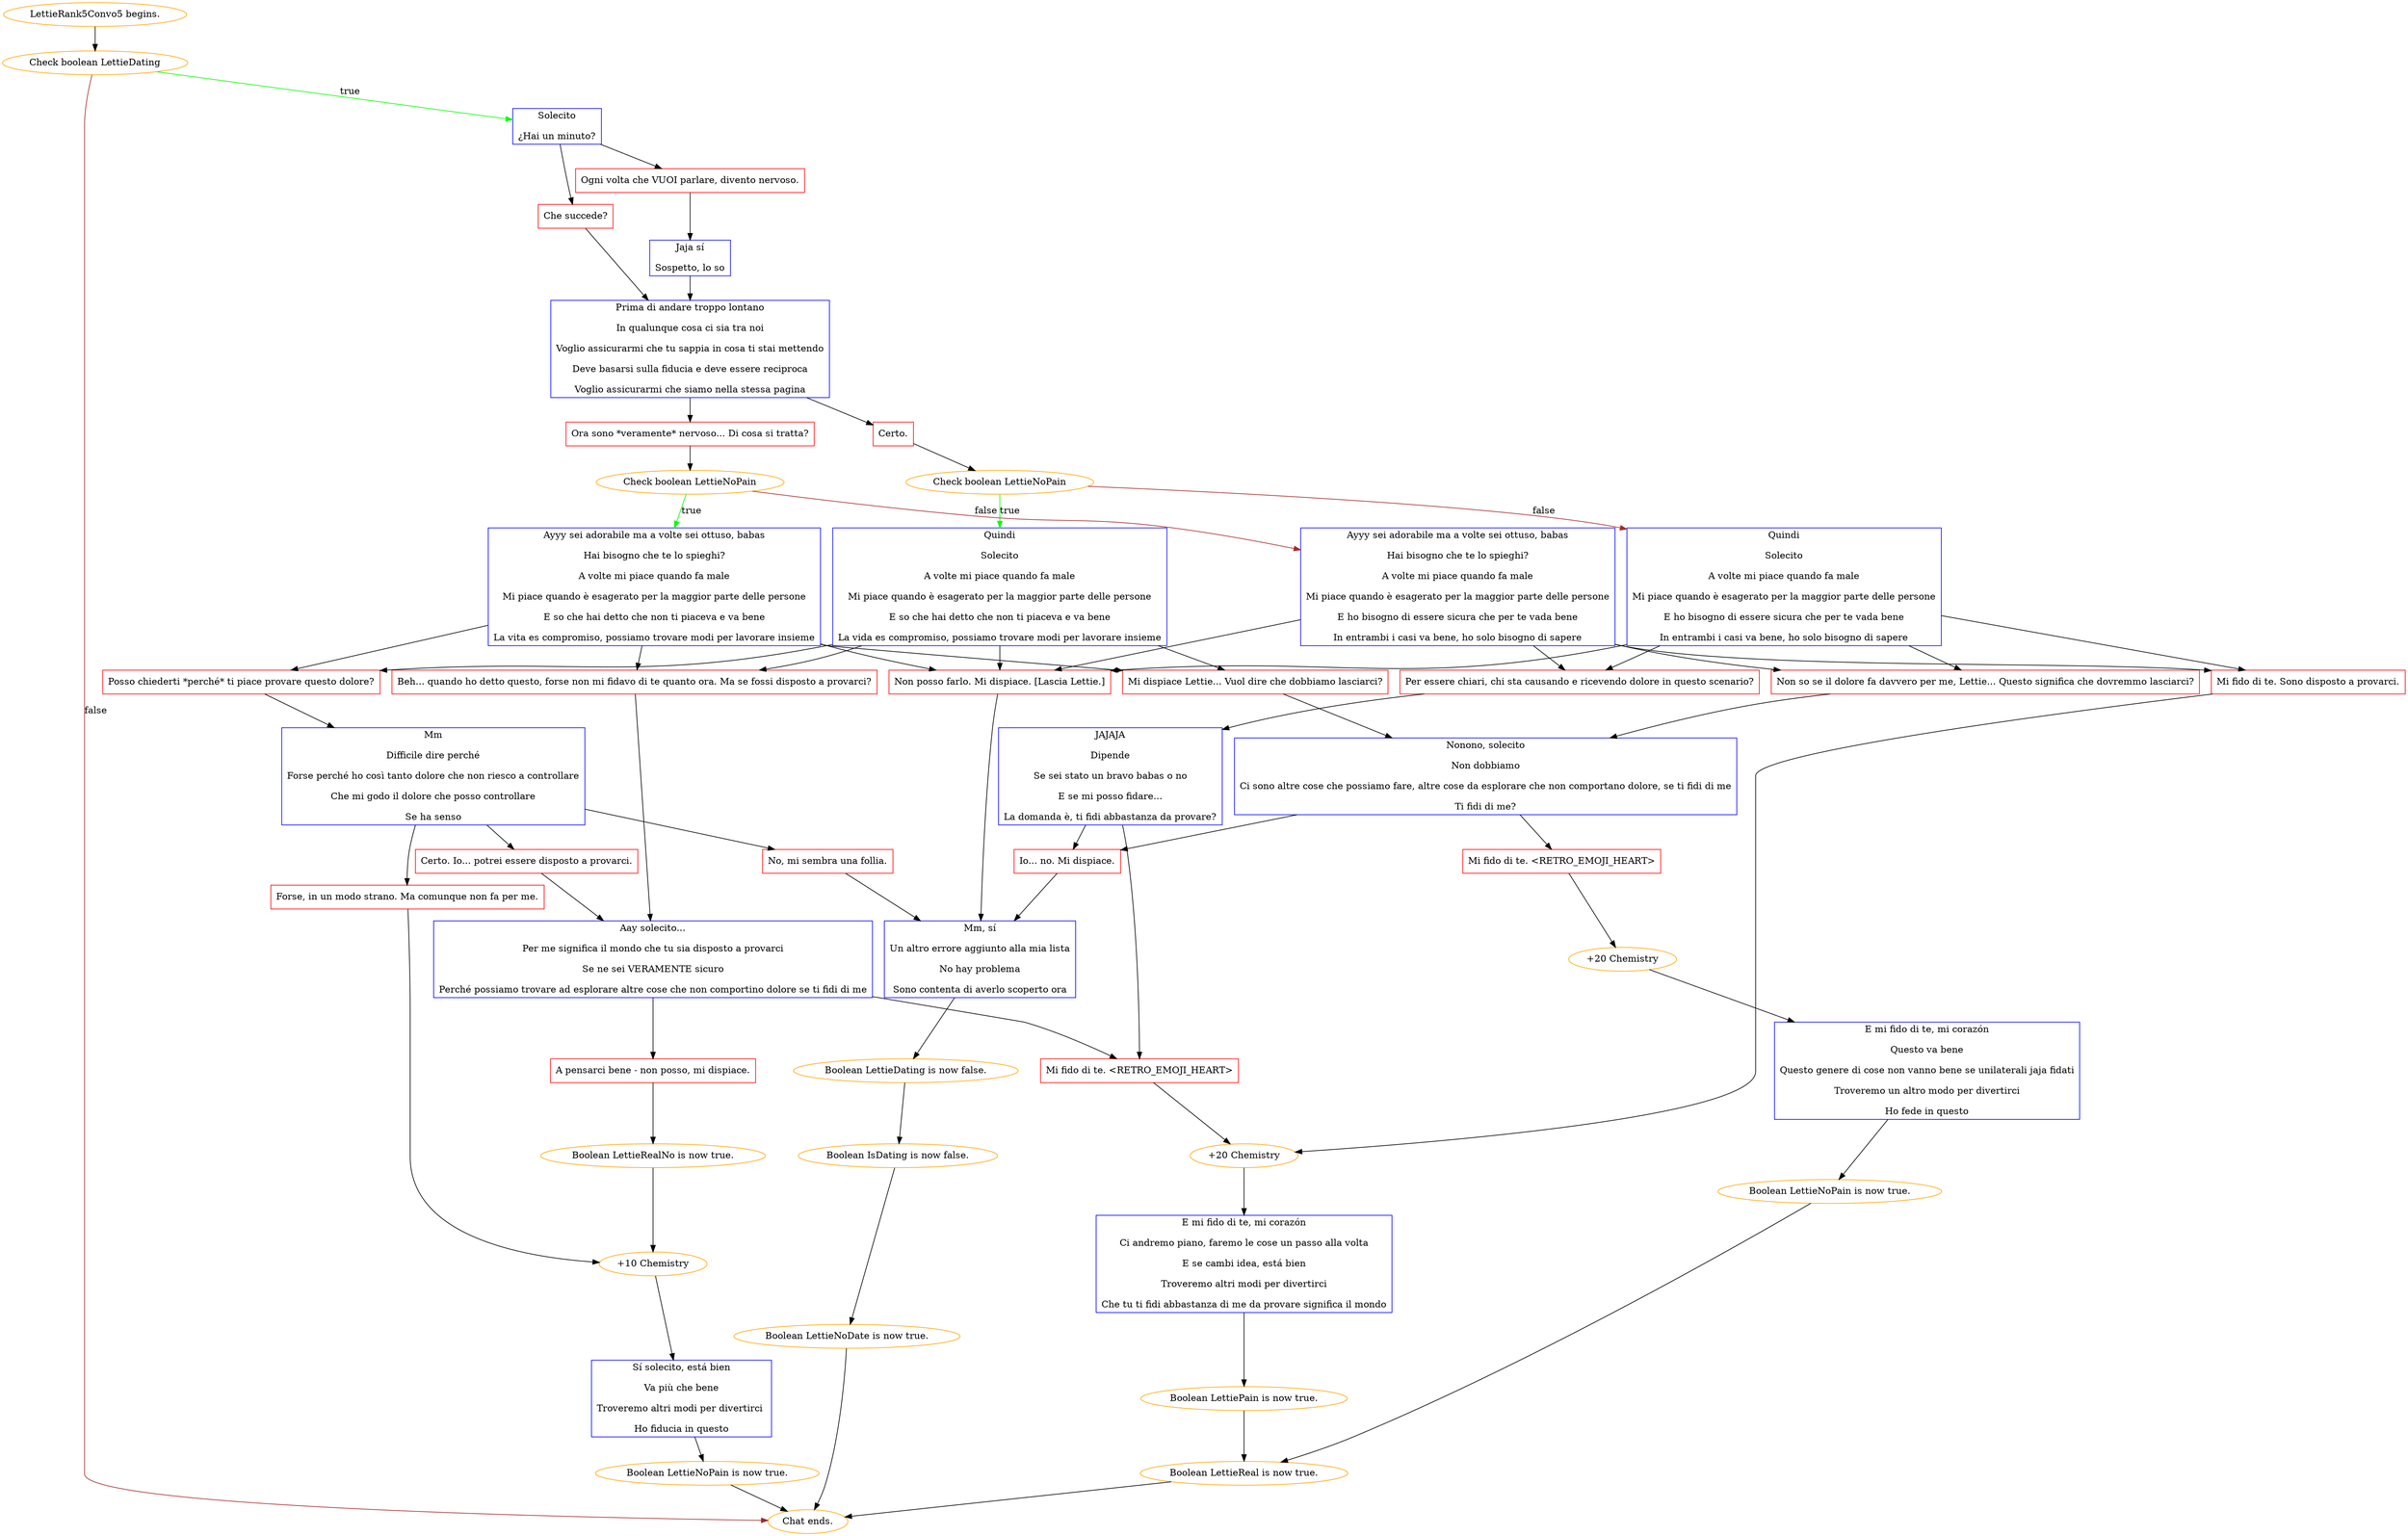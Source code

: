 digraph {
	"LettieRank5Convo5 begins." [color=orange];
		"LettieRank5Convo5 begins." -> j246347737;
	j246347737 [label="Check boolean LettieDating",color=orange];
		j246347737 -> j3342239556 [label=true,color=green];
		j246347737 -> "Chat ends." [label=false,color=brown];
	j3342239556 [label="Solecito
¿Hai un minuto?",shape=box,color=blue];
		j3342239556 -> j676300116;
		j3342239556 -> j3921812552;
	"Chat ends." [color=orange];
	j676300116 [label="Che succede?",shape=box,color=red];
		j676300116 -> j251706136;
	j3921812552 [label="Ogni volta che VUOI parlare, divento nervoso.",shape=box,color=red];
		j3921812552 -> j3286479915;
	j251706136 [label="Prima di andare troppo lontano
In qualunque cosa ci sia tra noi
Voglio assicurarmi che tu sappia in cosa ti stai mettendo
Deve basarsi sulla fiducia e deve essere reciproca
Voglio assicurarmi che siamo nella stessa pagina",shape=box,color=blue];
		j251706136 -> j2417202522;
		j251706136 -> j3727279712;
	j3286479915 [label="Jaja sí
Sospetto, lo so",shape=box,color=blue];
		j3286479915 -> j251706136;
	j2417202522 [label="Certo.",shape=box,color=red];
		j2417202522 -> j57334969;
	j3727279712 [label="Ora sono *veramente* nervoso... Di cosa si tratta?",shape=box,color=red];
		j3727279712 -> j4288625445;
	j57334969 [label="Check boolean LettieNoPain",color=orange];
		j57334969 -> j3158489727 [label=true,color=green];
		j57334969 -> j2150901388 [label=false,color=brown];
	j4288625445 [label="Check boolean LettieNoPain",color=orange];
		j4288625445 -> j1761317622 [label=true,color=green];
		j4288625445 -> j3676901154 [label=false,color=brown];
	j3158489727 [label="Quindi
Solecito
A volte mi piace quando fa male
Mi piace quando è esagerato per la maggior parte delle persone
E so che hai detto che non ti piaceva e va bene
La vida es compromiso, possiamo trovare modi per lavorare insieme",shape=box,color=blue];
		j3158489727 -> j1336253528;
		j3158489727 -> j373387874;
		j3158489727 -> j1393733664;
		j3158489727 -> j3891157182;
	j2150901388 [label="Quindi
Solecito
A volte mi piace quando fa male
Mi piace quando è esagerato per la maggior parte delle persone
E ho bisogno di essere sicura che per te vada bene
In entrambi i casi va bene, ho solo bisogno di sapere",shape=box,color=blue];
		j2150901388 -> j3891157182;
		j2150901388 -> j999872572;
		j2150901388 -> j3709258224;
		j2150901388 -> j192331723;
	j1761317622 [label="Ayyy sei adorabile ma a volte sei ottuso, babas
Hai bisogno che te lo spieghi?
A volte mi piace quando fa male
Mi piace quando è esagerato per la maggior parte delle persone
E so che hai detto che non ti piaceva e va bene
La vita es compromiso, possiamo trovare modi per lavorare insieme",shape=box,color=blue];
		j1761317622 -> j1336253528;
		j1761317622 -> j373387874;
		j1761317622 -> j1393733664;
		j1761317622 -> j3891157182;
	j3676901154 [label="Ayyy sei adorabile ma a volte sei ottuso, babas
Hai bisogno che te lo spieghi?
A volte mi piace quando fa male
Mi piace quando è esagerato per la maggior parte delle persone
E ho bisogno di essere sicura che per te vada bene
In entrambi i casi va bene, ho solo bisogno di sapere",shape=box,color=blue];
		j3676901154 -> j3891157182;
		j3676901154 -> j999872572;
		j3676901154 -> j3709258224;
		j3676901154 -> j192331723;
	j1336253528 [label="Mi dispiace Lettie... Vuol dire che dobbiamo lasciarci?",shape=box,color=red];
		j1336253528 -> j2868811886;
	j373387874 [label="Beh... quando ho detto questo, forse non mi fidavo di te quanto ora. Ma se fossi disposto a provarci?",shape=box,color=red];
		j373387874 -> j4275446132;
	j1393733664 [label="Posso chiederti *perché* ti piace provare questo dolore?",shape=box,color=red];
		j1393733664 -> j3177261342;
	j3891157182 [label="Non posso farlo. Mi dispiace. [Lascia Lettie.]",shape=box,color=red];
		j3891157182 -> j980126052;
	j999872572 [label="Per essere chiari, chi sta causando e ricevendo dolore in questo scenario?",shape=box,color=red];
		j999872572 -> j3234719015;
	j3709258224 [label="Mi fido di te. Sono disposto a provarci.",shape=box,color=red];
		j3709258224 -> j2679112597;
	j192331723 [label="Non so se il dolore fa davvero per me, Lettie... Questo significa che dovremmo lasciarci?",shape=box,color=red];
		j192331723 -> j2868811886;
	j2868811886 [label="Nonono, solecito
Non dobbiamo
Ci sono altre cose che possiamo fare, altre cose da esplorare che non comportano dolore, se ti fidi di me
Ti fidi di me?",shape=box,color=blue];
		j2868811886 -> j1119234251;
		j2868811886 -> j752833748;
	j4275446132 [label="Aay solecito...
Per me significa il mondo che tu sia disposto a provarci
Se ne sei VERAMENTE sicuro
Perché possiamo trovare ad esplorare altre cose che non comportino dolore se ti fidi di me",shape=box,color=blue];
		j4275446132 -> j3608502532;
		j4275446132 -> j783288952;
	j3177261342 [label="Mm
Difficile dire perché
Forse perché ho così tanto dolore che non riesco a controllare
Che mi godo il dolore che posso controllare
Se ha senso",shape=box,color=blue];
		j3177261342 -> j2975577777;
		j3177261342 -> j1455902456;
		j3177261342 -> j2445165497;
	j980126052 [label="Mm, sí
Un altro errore aggiunto alla mia lista
No hay problema
Sono contenta di averlo scoperto ora",shape=box,color=blue];
		j980126052 -> j30836566;
	j3234719015 [label="JAJAJA
Dipende
Se sei stato un bravo babas o no
E se mi posso fidare...
La domanda è, ti fidi abbastanza da provare?",shape=box,color=blue];
		j3234719015 -> j3608502532;
		j3234719015 -> j752833748;
	j2679112597 [label="+20 Chemistry",color=orange];
		j2679112597 -> j4138121228;
	j1119234251 [label="Mi fido di te. <RETRO_EMOJI_HEART>",shape=box,color=red];
		j1119234251 -> j735400842;
	j752833748 [label="Io... no. Mi dispiace.",shape=box,color=red];
		j752833748 -> j980126052;
	j3608502532 [label="Mi fido di te. <RETRO_EMOJI_HEART>",shape=box,color=red];
		j3608502532 -> j2679112597;
	j783288952 [label="A pensarci bene - non posso, mi dispiace.",shape=box,color=red];
		j783288952 -> j3511939642;
	j2975577777 [label="Certo. Io... potrei essere disposto a provarci.",shape=box,color=red];
		j2975577777 -> j4275446132;
	j1455902456 [label="Forse, in un modo strano. Ma comunque non fa per me.",shape=box,color=red];
		j1455902456 -> j2908317487;
	j2445165497 [label="No, mi sembra una follia.",shape=box,color=red];
		j2445165497 -> j980126052;
	j30836566 [label="Boolean LettieDating is now false.",color=orange];
		j30836566 -> j4031970331;
	j4138121228 [label="E mi fido di te, mi corazón
Ci andremo piano, faremo le cose un passo alla volta
E se cambi idea, está bien
Troveremo altri modi per divertirci
Che tu ti fidi abbastanza di me da provare significa il mondo",shape=box,color=blue];
		j4138121228 -> j3591311196;
	j735400842 [label="+20 Chemistry",color=orange];
		j735400842 -> j2833611632;
	j3511939642 [label="Boolean LettieRealNo is now true.",color=orange];
		j3511939642 -> j2908317487;
	j2908317487 [label="+10 Chemistry",color=orange];
		j2908317487 -> j3487801500;
	j4031970331 [label="Boolean IsDating is now false.",color=orange];
		j4031970331 -> j3065772033;
	j3591311196 [label="Boolean LettiePain is now true.",color=orange];
		j3591311196 -> j124228052;
	j2833611632 [label="E mi fido di te, mi corazón
Questo va bene
Questo genere di cose non vanno bene se unilaterali jaja fidati
Troveremo un altro modo per divertirci
Ho fede in questo",shape=box,color=blue];
		j2833611632 -> j1129507415;
	j3487801500 [label="Sí solecito, está bien
Va più che bene
Troveremo altri modi per divertirci 
Ho fiducia in questo",shape=box,color=blue];
		j3487801500 -> j302908037;
	j3065772033 [label="Boolean LettieNoDate is now true.",color=orange];
		j3065772033 -> "Chat ends.";
	j124228052 [label="Boolean LettieReal is now true.",color=orange];
		j124228052 -> "Chat ends.";
	j1129507415 [label="Boolean LettieNoPain is now true.",color=orange];
		j1129507415 -> j124228052;
	j302908037 [label="Boolean LettieNoPain is now true.",color=orange];
		j302908037 -> "Chat ends.";
}